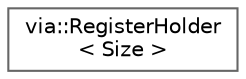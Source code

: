 digraph "Graphical Class Hierarchy"
{
 // LATEX_PDF_SIZE
  bgcolor="transparent";
  edge [fontname=Helvetica,fontsize=10,labelfontname=Helvetica,labelfontsize=10];
  node [fontname=Helvetica,fontsize=10,shape=box,height=0.2,width=0.4];
  rankdir="LR";
  Node0 [id="Node000000",label="via::RegisterHolder\l\< Size \>",height=0.2,width=0.4,color="grey40", fillcolor="white", style="filled",URL="$structvia_1_1RegisterHolder.html",tooltip=" "];
}
